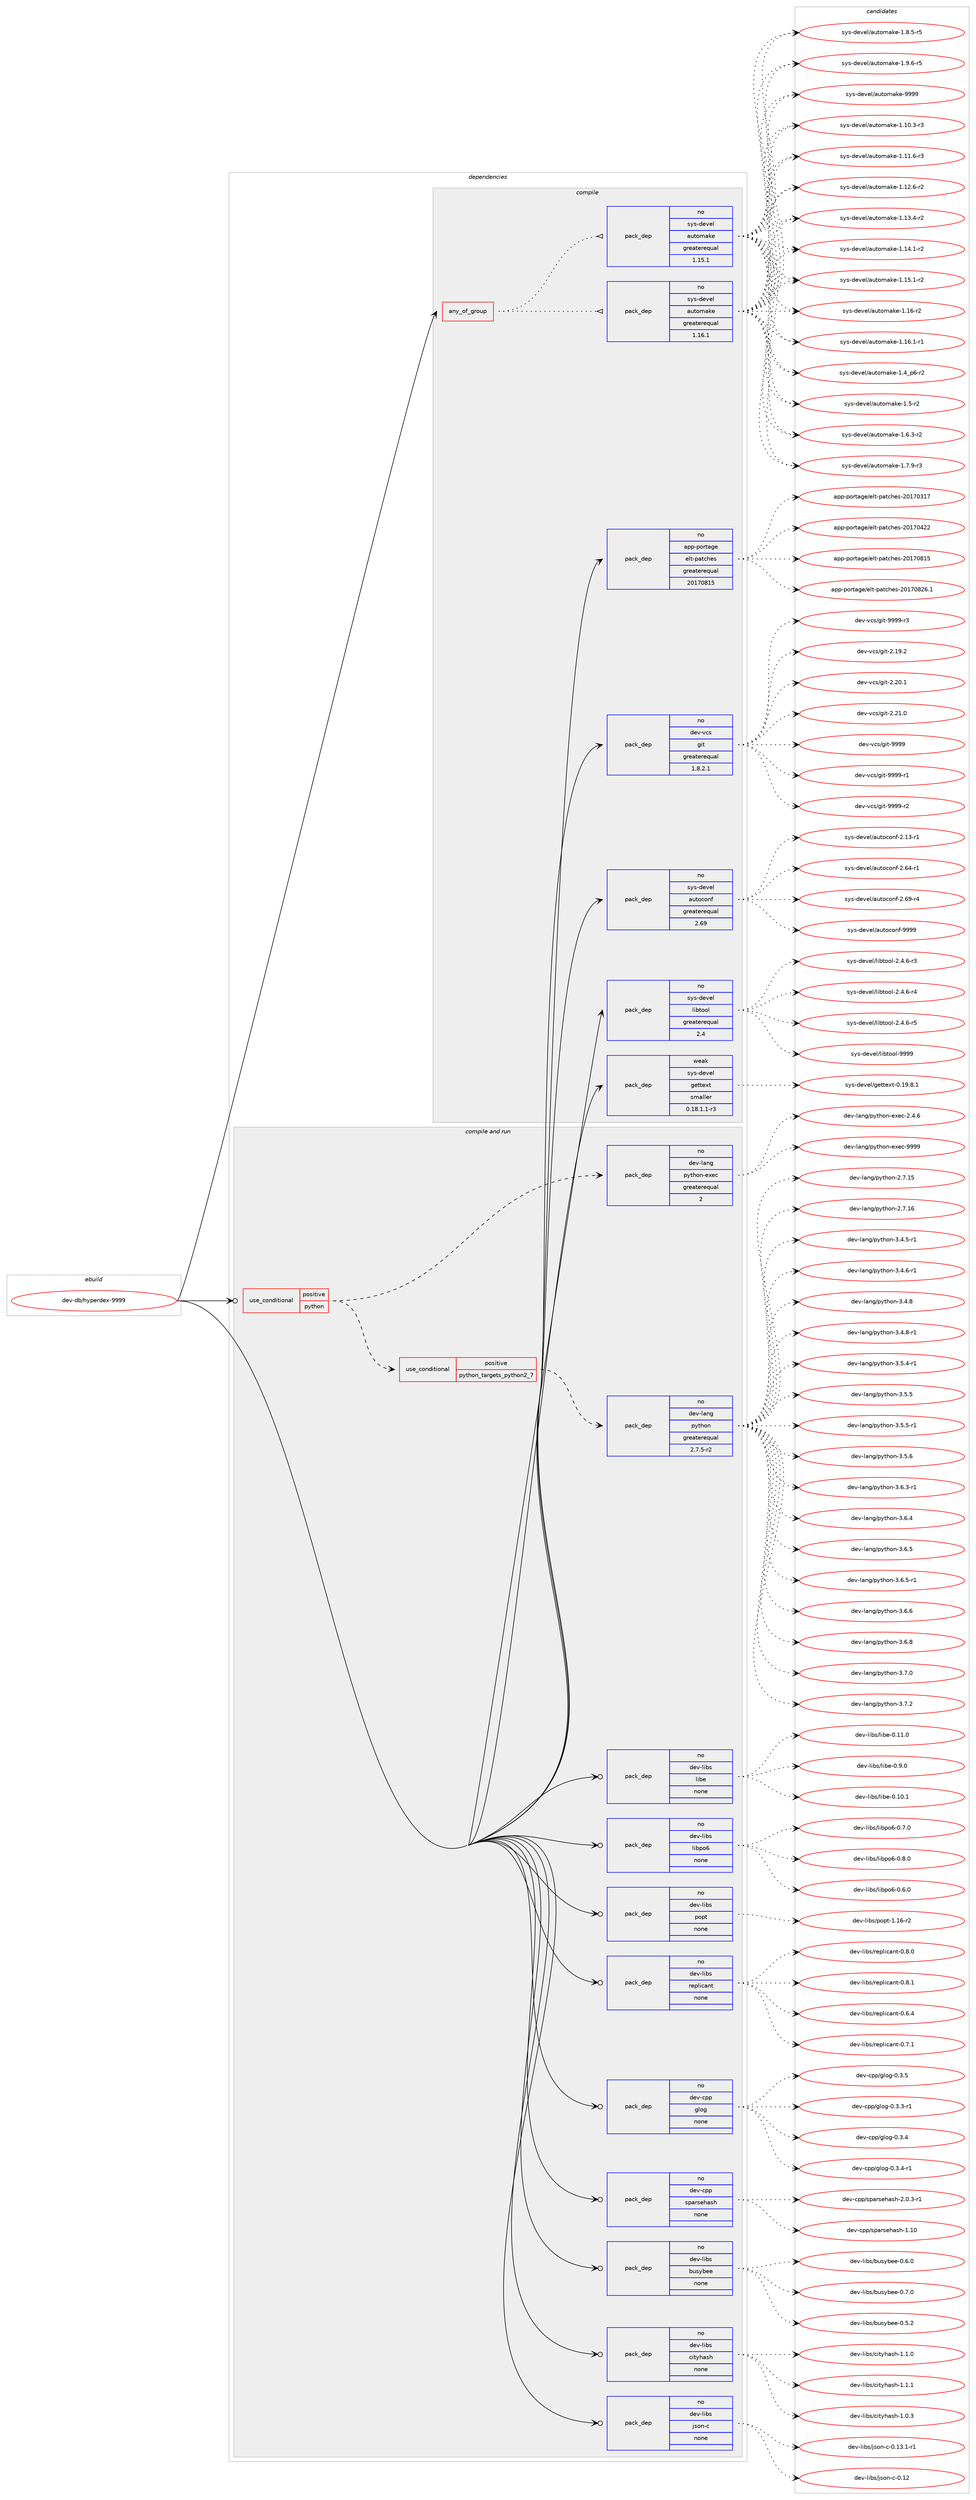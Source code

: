 digraph prolog {

# *************
# Graph options
# *************

newrank=true;
concentrate=true;
compound=true;
graph [rankdir=LR,fontname=Helvetica,fontsize=10,ranksep=1.5];#, ranksep=2.5, nodesep=0.2];
edge  [arrowhead=vee];
node  [fontname=Helvetica,fontsize=10];

# **********
# The ebuild
# **********

subgraph cluster_leftcol {
color=gray;
rank=same;
label=<<i>ebuild</i>>;
id [label="dev-db/hyperdex-9999", color=red, width=4, href="../dev-db/hyperdex-9999.svg"];
}

# ****************
# The dependencies
# ****************

subgraph cluster_midcol {
color=gray;
label=<<i>dependencies</i>>;
subgraph cluster_compile {
fillcolor="#eeeeee";
style=filled;
label=<<i>compile</i>>;
subgraph any20353 {
dependency1318242 [label=<<TABLE BORDER="0" CELLBORDER="1" CELLSPACING="0" CELLPADDING="4"><TR><TD CELLPADDING="10">any_of_group</TD></TR></TABLE>>, shape=none, color=red];subgraph pack940653 {
dependency1318243 [label=<<TABLE BORDER="0" CELLBORDER="1" CELLSPACING="0" CELLPADDING="4" WIDTH="220"><TR><TD ROWSPAN="6" CELLPADDING="30">pack_dep</TD></TR><TR><TD WIDTH="110">no</TD></TR><TR><TD>sys-devel</TD></TR><TR><TD>automake</TD></TR><TR><TD>greaterequal</TD></TR><TR><TD>1.16.1</TD></TR></TABLE>>, shape=none, color=blue];
}
dependency1318242:e -> dependency1318243:w [weight=20,style="dotted",arrowhead="oinv"];
subgraph pack940654 {
dependency1318244 [label=<<TABLE BORDER="0" CELLBORDER="1" CELLSPACING="0" CELLPADDING="4" WIDTH="220"><TR><TD ROWSPAN="6" CELLPADDING="30">pack_dep</TD></TR><TR><TD WIDTH="110">no</TD></TR><TR><TD>sys-devel</TD></TR><TR><TD>automake</TD></TR><TR><TD>greaterequal</TD></TR><TR><TD>1.15.1</TD></TR></TABLE>>, shape=none, color=blue];
}
dependency1318242:e -> dependency1318244:w [weight=20,style="dotted",arrowhead="oinv"];
}
id:e -> dependency1318242:w [weight=20,style="solid",arrowhead="vee"];
subgraph pack940655 {
dependency1318245 [label=<<TABLE BORDER="0" CELLBORDER="1" CELLSPACING="0" CELLPADDING="4" WIDTH="220"><TR><TD ROWSPAN="6" CELLPADDING="30">pack_dep</TD></TR><TR><TD WIDTH="110">no</TD></TR><TR><TD>app-portage</TD></TR><TR><TD>elt-patches</TD></TR><TR><TD>greaterequal</TD></TR><TR><TD>20170815</TD></TR></TABLE>>, shape=none, color=blue];
}
id:e -> dependency1318245:w [weight=20,style="solid",arrowhead="vee"];
subgraph pack940656 {
dependency1318246 [label=<<TABLE BORDER="0" CELLBORDER="1" CELLSPACING="0" CELLPADDING="4" WIDTH="220"><TR><TD ROWSPAN="6" CELLPADDING="30">pack_dep</TD></TR><TR><TD WIDTH="110">no</TD></TR><TR><TD>dev-vcs</TD></TR><TR><TD>git</TD></TR><TR><TD>greaterequal</TD></TR><TR><TD>1.8.2.1</TD></TR></TABLE>>, shape=none, color=blue];
}
id:e -> dependency1318246:w [weight=20,style="solid",arrowhead="vee"];
subgraph pack940657 {
dependency1318247 [label=<<TABLE BORDER="0" CELLBORDER="1" CELLSPACING="0" CELLPADDING="4" WIDTH="220"><TR><TD ROWSPAN="6" CELLPADDING="30">pack_dep</TD></TR><TR><TD WIDTH="110">no</TD></TR><TR><TD>sys-devel</TD></TR><TR><TD>autoconf</TD></TR><TR><TD>greaterequal</TD></TR><TR><TD>2.69</TD></TR></TABLE>>, shape=none, color=blue];
}
id:e -> dependency1318247:w [weight=20,style="solid",arrowhead="vee"];
subgraph pack940658 {
dependency1318248 [label=<<TABLE BORDER="0" CELLBORDER="1" CELLSPACING="0" CELLPADDING="4" WIDTH="220"><TR><TD ROWSPAN="6" CELLPADDING="30">pack_dep</TD></TR><TR><TD WIDTH="110">no</TD></TR><TR><TD>sys-devel</TD></TR><TR><TD>libtool</TD></TR><TR><TD>greaterequal</TD></TR><TR><TD>2.4</TD></TR></TABLE>>, shape=none, color=blue];
}
id:e -> dependency1318248:w [weight=20,style="solid",arrowhead="vee"];
subgraph pack940659 {
dependency1318249 [label=<<TABLE BORDER="0" CELLBORDER="1" CELLSPACING="0" CELLPADDING="4" WIDTH="220"><TR><TD ROWSPAN="6" CELLPADDING="30">pack_dep</TD></TR><TR><TD WIDTH="110">weak</TD></TR><TR><TD>sys-devel</TD></TR><TR><TD>gettext</TD></TR><TR><TD>smaller</TD></TR><TR><TD>0.18.1.1-r3</TD></TR></TABLE>>, shape=none, color=blue];
}
id:e -> dependency1318249:w [weight=20,style="solid",arrowhead="vee"];
}
subgraph cluster_compileandrun {
fillcolor="#eeeeee";
style=filled;
label=<<i>compile and run</i>>;
subgraph cond356686 {
dependency1318250 [label=<<TABLE BORDER="0" CELLBORDER="1" CELLSPACING="0" CELLPADDING="4"><TR><TD ROWSPAN="3" CELLPADDING="10">use_conditional</TD></TR><TR><TD>positive</TD></TR><TR><TD>python</TD></TR></TABLE>>, shape=none, color=red];
subgraph cond356687 {
dependency1318251 [label=<<TABLE BORDER="0" CELLBORDER="1" CELLSPACING="0" CELLPADDING="4"><TR><TD ROWSPAN="3" CELLPADDING="10">use_conditional</TD></TR><TR><TD>positive</TD></TR><TR><TD>python_targets_python2_7</TD></TR></TABLE>>, shape=none, color=red];
subgraph pack940660 {
dependency1318252 [label=<<TABLE BORDER="0" CELLBORDER="1" CELLSPACING="0" CELLPADDING="4" WIDTH="220"><TR><TD ROWSPAN="6" CELLPADDING="30">pack_dep</TD></TR><TR><TD WIDTH="110">no</TD></TR><TR><TD>dev-lang</TD></TR><TR><TD>python</TD></TR><TR><TD>greaterequal</TD></TR><TR><TD>2.7.5-r2</TD></TR></TABLE>>, shape=none, color=blue];
}
dependency1318251:e -> dependency1318252:w [weight=20,style="dashed",arrowhead="vee"];
}
dependency1318250:e -> dependency1318251:w [weight=20,style="dashed",arrowhead="vee"];
subgraph pack940661 {
dependency1318253 [label=<<TABLE BORDER="0" CELLBORDER="1" CELLSPACING="0" CELLPADDING="4" WIDTH="220"><TR><TD ROWSPAN="6" CELLPADDING="30">pack_dep</TD></TR><TR><TD WIDTH="110">no</TD></TR><TR><TD>dev-lang</TD></TR><TR><TD>python-exec</TD></TR><TR><TD>greaterequal</TD></TR><TR><TD>2</TD></TR></TABLE>>, shape=none, color=blue];
}
dependency1318250:e -> dependency1318253:w [weight=20,style="dashed",arrowhead="vee"];
}
id:e -> dependency1318250:w [weight=20,style="solid",arrowhead="odotvee"];
subgraph pack940662 {
dependency1318254 [label=<<TABLE BORDER="0" CELLBORDER="1" CELLSPACING="0" CELLPADDING="4" WIDTH="220"><TR><TD ROWSPAN="6" CELLPADDING="30">pack_dep</TD></TR><TR><TD WIDTH="110">no</TD></TR><TR><TD>dev-cpp</TD></TR><TR><TD>glog</TD></TR><TR><TD>none</TD></TR><TR><TD></TD></TR></TABLE>>, shape=none, color=blue];
}
id:e -> dependency1318254:w [weight=20,style="solid",arrowhead="odotvee"];
subgraph pack940663 {
dependency1318255 [label=<<TABLE BORDER="0" CELLBORDER="1" CELLSPACING="0" CELLPADDING="4" WIDTH="220"><TR><TD ROWSPAN="6" CELLPADDING="30">pack_dep</TD></TR><TR><TD WIDTH="110">no</TD></TR><TR><TD>dev-cpp</TD></TR><TR><TD>sparsehash</TD></TR><TR><TD>none</TD></TR><TR><TD></TD></TR></TABLE>>, shape=none, color=blue];
}
id:e -> dependency1318255:w [weight=20,style="solid",arrowhead="odotvee"];
subgraph pack940664 {
dependency1318256 [label=<<TABLE BORDER="0" CELLBORDER="1" CELLSPACING="0" CELLPADDING="4" WIDTH="220"><TR><TD ROWSPAN="6" CELLPADDING="30">pack_dep</TD></TR><TR><TD WIDTH="110">no</TD></TR><TR><TD>dev-libs</TD></TR><TR><TD>busybee</TD></TR><TR><TD>none</TD></TR><TR><TD></TD></TR></TABLE>>, shape=none, color=blue];
}
id:e -> dependency1318256:w [weight=20,style="solid",arrowhead="odotvee"];
subgraph pack940665 {
dependency1318257 [label=<<TABLE BORDER="0" CELLBORDER="1" CELLSPACING="0" CELLPADDING="4" WIDTH="220"><TR><TD ROWSPAN="6" CELLPADDING="30">pack_dep</TD></TR><TR><TD WIDTH="110">no</TD></TR><TR><TD>dev-libs</TD></TR><TR><TD>cityhash</TD></TR><TR><TD>none</TD></TR><TR><TD></TD></TR></TABLE>>, shape=none, color=blue];
}
id:e -> dependency1318257:w [weight=20,style="solid",arrowhead="odotvee"];
subgraph pack940666 {
dependency1318258 [label=<<TABLE BORDER="0" CELLBORDER="1" CELLSPACING="0" CELLPADDING="4" WIDTH="220"><TR><TD ROWSPAN="6" CELLPADDING="30">pack_dep</TD></TR><TR><TD WIDTH="110">no</TD></TR><TR><TD>dev-libs</TD></TR><TR><TD>json-c</TD></TR><TR><TD>none</TD></TR><TR><TD></TD></TR></TABLE>>, shape=none, color=blue];
}
id:e -> dependency1318258:w [weight=20,style="solid",arrowhead="odotvee"];
subgraph pack940667 {
dependency1318259 [label=<<TABLE BORDER="0" CELLBORDER="1" CELLSPACING="0" CELLPADDING="4" WIDTH="220"><TR><TD ROWSPAN="6" CELLPADDING="30">pack_dep</TD></TR><TR><TD WIDTH="110">no</TD></TR><TR><TD>dev-libs</TD></TR><TR><TD>libe</TD></TR><TR><TD>none</TD></TR><TR><TD></TD></TR></TABLE>>, shape=none, color=blue];
}
id:e -> dependency1318259:w [weight=20,style="solid",arrowhead="odotvee"];
subgraph pack940668 {
dependency1318260 [label=<<TABLE BORDER="0" CELLBORDER="1" CELLSPACING="0" CELLPADDING="4" WIDTH="220"><TR><TD ROWSPAN="6" CELLPADDING="30">pack_dep</TD></TR><TR><TD WIDTH="110">no</TD></TR><TR><TD>dev-libs</TD></TR><TR><TD>libpo6</TD></TR><TR><TD>none</TD></TR><TR><TD></TD></TR></TABLE>>, shape=none, color=blue];
}
id:e -> dependency1318260:w [weight=20,style="solid",arrowhead="odotvee"];
subgraph pack940669 {
dependency1318261 [label=<<TABLE BORDER="0" CELLBORDER="1" CELLSPACING="0" CELLPADDING="4" WIDTH="220"><TR><TD ROWSPAN="6" CELLPADDING="30">pack_dep</TD></TR><TR><TD WIDTH="110">no</TD></TR><TR><TD>dev-libs</TD></TR><TR><TD>popt</TD></TR><TR><TD>none</TD></TR><TR><TD></TD></TR></TABLE>>, shape=none, color=blue];
}
id:e -> dependency1318261:w [weight=20,style="solid",arrowhead="odotvee"];
subgraph pack940670 {
dependency1318262 [label=<<TABLE BORDER="0" CELLBORDER="1" CELLSPACING="0" CELLPADDING="4" WIDTH="220"><TR><TD ROWSPAN="6" CELLPADDING="30">pack_dep</TD></TR><TR><TD WIDTH="110">no</TD></TR><TR><TD>dev-libs</TD></TR><TR><TD>replicant</TD></TR><TR><TD>none</TD></TR><TR><TD></TD></TR></TABLE>>, shape=none, color=blue];
}
id:e -> dependency1318262:w [weight=20,style="solid",arrowhead="odotvee"];
}
subgraph cluster_run {
fillcolor="#eeeeee";
style=filled;
label=<<i>run</i>>;
}
}

# **************
# The candidates
# **************

subgraph cluster_choices {
rank=same;
color=gray;
label=<<i>candidates</i>>;

subgraph choice940653 {
color=black;
nodesep=1;
choice11512111545100101118101108479711711611110997107101454946494846514511451 [label="sys-devel/automake-1.10.3-r3", color=red, width=4,href="../sys-devel/automake-1.10.3-r3.svg"];
choice11512111545100101118101108479711711611110997107101454946494946544511451 [label="sys-devel/automake-1.11.6-r3", color=red, width=4,href="../sys-devel/automake-1.11.6-r3.svg"];
choice11512111545100101118101108479711711611110997107101454946495046544511450 [label="sys-devel/automake-1.12.6-r2", color=red, width=4,href="../sys-devel/automake-1.12.6-r2.svg"];
choice11512111545100101118101108479711711611110997107101454946495146524511450 [label="sys-devel/automake-1.13.4-r2", color=red, width=4,href="../sys-devel/automake-1.13.4-r2.svg"];
choice11512111545100101118101108479711711611110997107101454946495246494511450 [label="sys-devel/automake-1.14.1-r2", color=red, width=4,href="../sys-devel/automake-1.14.1-r2.svg"];
choice11512111545100101118101108479711711611110997107101454946495346494511450 [label="sys-devel/automake-1.15.1-r2", color=red, width=4,href="../sys-devel/automake-1.15.1-r2.svg"];
choice1151211154510010111810110847971171161111099710710145494649544511450 [label="sys-devel/automake-1.16-r2", color=red, width=4,href="../sys-devel/automake-1.16-r2.svg"];
choice11512111545100101118101108479711711611110997107101454946495446494511449 [label="sys-devel/automake-1.16.1-r1", color=red, width=4,href="../sys-devel/automake-1.16.1-r1.svg"];
choice115121115451001011181011084797117116111109971071014549465295112544511450 [label="sys-devel/automake-1.4_p6-r2", color=red, width=4,href="../sys-devel/automake-1.4_p6-r2.svg"];
choice11512111545100101118101108479711711611110997107101454946534511450 [label="sys-devel/automake-1.5-r2", color=red, width=4,href="../sys-devel/automake-1.5-r2.svg"];
choice115121115451001011181011084797117116111109971071014549465446514511450 [label="sys-devel/automake-1.6.3-r2", color=red, width=4,href="../sys-devel/automake-1.6.3-r2.svg"];
choice115121115451001011181011084797117116111109971071014549465546574511451 [label="sys-devel/automake-1.7.9-r3", color=red, width=4,href="../sys-devel/automake-1.7.9-r3.svg"];
choice115121115451001011181011084797117116111109971071014549465646534511453 [label="sys-devel/automake-1.8.5-r5", color=red, width=4,href="../sys-devel/automake-1.8.5-r5.svg"];
choice115121115451001011181011084797117116111109971071014549465746544511453 [label="sys-devel/automake-1.9.6-r5", color=red, width=4,href="../sys-devel/automake-1.9.6-r5.svg"];
choice115121115451001011181011084797117116111109971071014557575757 [label="sys-devel/automake-9999", color=red, width=4,href="../sys-devel/automake-9999.svg"];
dependency1318243:e -> choice11512111545100101118101108479711711611110997107101454946494846514511451:w [style=dotted,weight="100"];
dependency1318243:e -> choice11512111545100101118101108479711711611110997107101454946494946544511451:w [style=dotted,weight="100"];
dependency1318243:e -> choice11512111545100101118101108479711711611110997107101454946495046544511450:w [style=dotted,weight="100"];
dependency1318243:e -> choice11512111545100101118101108479711711611110997107101454946495146524511450:w [style=dotted,weight="100"];
dependency1318243:e -> choice11512111545100101118101108479711711611110997107101454946495246494511450:w [style=dotted,weight="100"];
dependency1318243:e -> choice11512111545100101118101108479711711611110997107101454946495346494511450:w [style=dotted,weight="100"];
dependency1318243:e -> choice1151211154510010111810110847971171161111099710710145494649544511450:w [style=dotted,weight="100"];
dependency1318243:e -> choice11512111545100101118101108479711711611110997107101454946495446494511449:w [style=dotted,weight="100"];
dependency1318243:e -> choice115121115451001011181011084797117116111109971071014549465295112544511450:w [style=dotted,weight="100"];
dependency1318243:e -> choice11512111545100101118101108479711711611110997107101454946534511450:w [style=dotted,weight="100"];
dependency1318243:e -> choice115121115451001011181011084797117116111109971071014549465446514511450:w [style=dotted,weight="100"];
dependency1318243:e -> choice115121115451001011181011084797117116111109971071014549465546574511451:w [style=dotted,weight="100"];
dependency1318243:e -> choice115121115451001011181011084797117116111109971071014549465646534511453:w [style=dotted,weight="100"];
dependency1318243:e -> choice115121115451001011181011084797117116111109971071014549465746544511453:w [style=dotted,weight="100"];
dependency1318243:e -> choice115121115451001011181011084797117116111109971071014557575757:w [style=dotted,weight="100"];
}
subgraph choice940654 {
color=black;
nodesep=1;
choice11512111545100101118101108479711711611110997107101454946494846514511451 [label="sys-devel/automake-1.10.3-r3", color=red, width=4,href="../sys-devel/automake-1.10.3-r3.svg"];
choice11512111545100101118101108479711711611110997107101454946494946544511451 [label="sys-devel/automake-1.11.6-r3", color=red, width=4,href="../sys-devel/automake-1.11.6-r3.svg"];
choice11512111545100101118101108479711711611110997107101454946495046544511450 [label="sys-devel/automake-1.12.6-r2", color=red, width=4,href="../sys-devel/automake-1.12.6-r2.svg"];
choice11512111545100101118101108479711711611110997107101454946495146524511450 [label="sys-devel/automake-1.13.4-r2", color=red, width=4,href="../sys-devel/automake-1.13.4-r2.svg"];
choice11512111545100101118101108479711711611110997107101454946495246494511450 [label="sys-devel/automake-1.14.1-r2", color=red, width=4,href="../sys-devel/automake-1.14.1-r2.svg"];
choice11512111545100101118101108479711711611110997107101454946495346494511450 [label="sys-devel/automake-1.15.1-r2", color=red, width=4,href="../sys-devel/automake-1.15.1-r2.svg"];
choice1151211154510010111810110847971171161111099710710145494649544511450 [label="sys-devel/automake-1.16-r2", color=red, width=4,href="../sys-devel/automake-1.16-r2.svg"];
choice11512111545100101118101108479711711611110997107101454946495446494511449 [label="sys-devel/automake-1.16.1-r1", color=red, width=4,href="../sys-devel/automake-1.16.1-r1.svg"];
choice115121115451001011181011084797117116111109971071014549465295112544511450 [label="sys-devel/automake-1.4_p6-r2", color=red, width=4,href="../sys-devel/automake-1.4_p6-r2.svg"];
choice11512111545100101118101108479711711611110997107101454946534511450 [label="sys-devel/automake-1.5-r2", color=red, width=4,href="../sys-devel/automake-1.5-r2.svg"];
choice115121115451001011181011084797117116111109971071014549465446514511450 [label="sys-devel/automake-1.6.3-r2", color=red, width=4,href="../sys-devel/automake-1.6.3-r2.svg"];
choice115121115451001011181011084797117116111109971071014549465546574511451 [label="sys-devel/automake-1.7.9-r3", color=red, width=4,href="../sys-devel/automake-1.7.9-r3.svg"];
choice115121115451001011181011084797117116111109971071014549465646534511453 [label="sys-devel/automake-1.8.5-r5", color=red, width=4,href="../sys-devel/automake-1.8.5-r5.svg"];
choice115121115451001011181011084797117116111109971071014549465746544511453 [label="sys-devel/automake-1.9.6-r5", color=red, width=4,href="../sys-devel/automake-1.9.6-r5.svg"];
choice115121115451001011181011084797117116111109971071014557575757 [label="sys-devel/automake-9999", color=red, width=4,href="../sys-devel/automake-9999.svg"];
dependency1318244:e -> choice11512111545100101118101108479711711611110997107101454946494846514511451:w [style=dotted,weight="100"];
dependency1318244:e -> choice11512111545100101118101108479711711611110997107101454946494946544511451:w [style=dotted,weight="100"];
dependency1318244:e -> choice11512111545100101118101108479711711611110997107101454946495046544511450:w [style=dotted,weight="100"];
dependency1318244:e -> choice11512111545100101118101108479711711611110997107101454946495146524511450:w [style=dotted,weight="100"];
dependency1318244:e -> choice11512111545100101118101108479711711611110997107101454946495246494511450:w [style=dotted,weight="100"];
dependency1318244:e -> choice11512111545100101118101108479711711611110997107101454946495346494511450:w [style=dotted,weight="100"];
dependency1318244:e -> choice1151211154510010111810110847971171161111099710710145494649544511450:w [style=dotted,weight="100"];
dependency1318244:e -> choice11512111545100101118101108479711711611110997107101454946495446494511449:w [style=dotted,weight="100"];
dependency1318244:e -> choice115121115451001011181011084797117116111109971071014549465295112544511450:w [style=dotted,weight="100"];
dependency1318244:e -> choice11512111545100101118101108479711711611110997107101454946534511450:w [style=dotted,weight="100"];
dependency1318244:e -> choice115121115451001011181011084797117116111109971071014549465446514511450:w [style=dotted,weight="100"];
dependency1318244:e -> choice115121115451001011181011084797117116111109971071014549465546574511451:w [style=dotted,weight="100"];
dependency1318244:e -> choice115121115451001011181011084797117116111109971071014549465646534511453:w [style=dotted,weight="100"];
dependency1318244:e -> choice115121115451001011181011084797117116111109971071014549465746544511453:w [style=dotted,weight="100"];
dependency1318244:e -> choice115121115451001011181011084797117116111109971071014557575757:w [style=dotted,weight="100"];
}
subgraph choice940655 {
color=black;
nodesep=1;
choice97112112451121111141169710310147101108116451129711699104101115455048495548514955 [label="app-portage/elt-patches-20170317", color=red, width=4,href="../app-portage/elt-patches-20170317.svg"];
choice97112112451121111141169710310147101108116451129711699104101115455048495548525050 [label="app-portage/elt-patches-20170422", color=red, width=4,href="../app-portage/elt-patches-20170422.svg"];
choice97112112451121111141169710310147101108116451129711699104101115455048495548564953 [label="app-portage/elt-patches-20170815", color=red, width=4,href="../app-portage/elt-patches-20170815.svg"];
choice971121124511211111411697103101471011081164511297116991041011154550484955485650544649 [label="app-portage/elt-patches-20170826.1", color=red, width=4,href="../app-portage/elt-patches-20170826.1.svg"];
dependency1318245:e -> choice97112112451121111141169710310147101108116451129711699104101115455048495548514955:w [style=dotted,weight="100"];
dependency1318245:e -> choice97112112451121111141169710310147101108116451129711699104101115455048495548525050:w [style=dotted,weight="100"];
dependency1318245:e -> choice97112112451121111141169710310147101108116451129711699104101115455048495548564953:w [style=dotted,weight="100"];
dependency1318245:e -> choice971121124511211111411697103101471011081164511297116991041011154550484955485650544649:w [style=dotted,weight="100"];
}
subgraph choice940656 {
color=black;
nodesep=1;
choice10010111845118991154710310511645504649574650 [label="dev-vcs/git-2.19.2", color=red, width=4,href="../dev-vcs/git-2.19.2.svg"];
choice10010111845118991154710310511645504650484649 [label="dev-vcs/git-2.20.1", color=red, width=4,href="../dev-vcs/git-2.20.1.svg"];
choice10010111845118991154710310511645504650494648 [label="dev-vcs/git-2.21.0", color=red, width=4,href="../dev-vcs/git-2.21.0.svg"];
choice1001011184511899115471031051164557575757 [label="dev-vcs/git-9999", color=red, width=4,href="../dev-vcs/git-9999.svg"];
choice10010111845118991154710310511645575757574511449 [label="dev-vcs/git-9999-r1", color=red, width=4,href="../dev-vcs/git-9999-r1.svg"];
choice10010111845118991154710310511645575757574511450 [label="dev-vcs/git-9999-r2", color=red, width=4,href="../dev-vcs/git-9999-r2.svg"];
choice10010111845118991154710310511645575757574511451 [label="dev-vcs/git-9999-r3", color=red, width=4,href="../dev-vcs/git-9999-r3.svg"];
dependency1318246:e -> choice10010111845118991154710310511645504649574650:w [style=dotted,weight="100"];
dependency1318246:e -> choice10010111845118991154710310511645504650484649:w [style=dotted,weight="100"];
dependency1318246:e -> choice10010111845118991154710310511645504650494648:w [style=dotted,weight="100"];
dependency1318246:e -> choice1001011184511899115471031051164557575757:w [style=dotted,weight="100"];
dependency1318246:e -> choice10010111845118991154710310511645575757574511449:w [style=dotted,weight="100"];
dependency1318246:e -> choice10010111845118991154710310511645575757574511450:w [style=dotted,weight="100"];
dependency1318246:e -> choice10010111845118991154710310511645575757574511451:w [style=dotted,weight="100"];
}
subgraph choice940657 {
color=black;
nodesep=1;
choice1151211154510010111810110847971171161119911111010245504649514511449 [label="sys-devel/autoconf-2.13-r1", color=red, width=4,href="../sys-devel/autoconf-2.13-r1.svg"];
choice1151211154510010111810110847971171161119911111010245504654524511449 [label="sys-devel/autoconf-2.64-r1", color=red, width=4,href="../sys-devel/autoconf-2.64-r1.svg"];
choice1151211154510010111810110847971171161119911111010245504654574511452 [label="sys-devel/autoconf-2.69-r4", color=red, width=4,href="../sys-devel/autoconf-2.69-r4.svg"];
choice115121115451001011181011084797117116111991111101024557575757 [label="sys-devel/autoconf-9999", color=red, width=4,href="../sys-devel/autoconf-9999.svg"];
dependency1318247:e -> choice1151211154510010111810110847971171161119911111010245504649514511449:w [style=dotted,weight="100"];
dependency1318247:e -> choice1151211154510010111810110847971171161119911111010245504654524511449:w [style=dotted,weight="100"];
dependency1318247:e -> choice1151211154510010111810110847971171161119911111010245504654574511452:w [style=dotted,weight="100"];
dependency1318247:e -> choice115121115451001011181011084797117116111991111101024557575757:w [style=dotted,weight="100"];
}
subgraph choice940658 {
color=black;
nodesep=1;
choice1151211154510010111810110847108105981161111111084550465246544511451 [label="sys-devel/libtool-2.4.6-r3", color=red, width=4,href="../sys-devel/libtool-2.4.6-r3.svg"];
choice1151211154510010111810110847108105981161111111084550465246544511452 [label="sys-devel/libtool-2.4.6-r4", color=red, width=4,href="../sys-devel/libtool-2.4.6-r4.svg"];
choice1151211154510010111810110847108105981161111111084550465246544511453 [label="sys-devel/libtool-2.4.6-r5", color=red, width=4,href="../sys-devel/libtool-2.4.6-r5.svg"];
choice1151211154510010111810110847108105981161111111084557575757 [label="sys-devel/libtool-9999", color=red, width=4,href="../sys-devel/libtool-9999.svg"];
dependency1318248:e -> choice1151211154510010111810110847108105981161111111084550465246544511451:w [style=dotted,weight="100"];
dependency1318248:e -> choice1151211154510010111810110847108105981161111111084550465246544511452:w [style=dotted,weight="100"];
dependency1318248:e -> choice1151211154510010111810110847108105981161111111084550465246544511453:w [style=dotted,weight="100"];
dependency1318248:e -> choice1151211154510010111810110847108105981161111111084557575757:w [style=dotted,weight="100"];
}
subgraph choice940659 {
color=black;
nodesep=1;
choice1151211154510010111810110847103101116116101120116454846495746564649 [label="sys-devel/gettext-0.19.8.1", color=red, width=4,href="../sys-devel/gettext-0.19.8.1.svg"];
dependency1318249:e -> choice1151211154510010111810110847103101116116101120116454846495746564649:w [style=dotted,weight="100"];
}
subgraph choice940660 {
color=black;
nodesep=1;
choice10010111845108971101034711212111610411111045504655464953 [label="dev-lang/python-2.7.15", color=red, width=4,href="../dev-lang/python-2.7.15.svg"];
choice10010111845108971101034711212111610411111045504655464954 [label="dev-lang/python-2.7.16", color=red, width=4,href="../dev-lang/python-2.7.16.svg"];
choice1001011184510897110103471121211161041111104551465246534511449 [label="dev-lang/python-3.4.5-r1", color=red, width=4,href="../dev-lang/python-3.4.5-r1.svg"];
choice1001011184510897110103471121211161041111104551465246544511449 [label="dev-lang/python-3.4.6-r1", color=red, width=4,href="../dev-lang/python-3.4.6-r1.svg"];
choice100101118451089711010347112121116104111110455146524656 [label="dev-lang/python-3.4.8", color=red, width=4,href="../dev-lang/python-3.4.8.svg"];
choice1001011184510897110103471121211161041111104551465246564511449 [label="dev-lang/python-3.4.8-r1", color=red, width=4,href="../dev-lang/python-3.4.8-r1.svg"];
choice1001011184510897110103471121211161041111104551465346524511449 [label="dev-lang/python-3.5.4-r1", color=red, width=4,href="../dev-lang/python-3.5.4-r1.svg"];
choice100101118451089711010347112121116104111110455146534653 [label="dev-lang/python-3.5.5", color=red, width=4,href="../dev-lang/python-3.5.5.svg"];
choice1001011184510897110103471121211161041111104551465346534511449 [label="dev-lang/python-3.5.5-r1", color=red, width=4,href="../dev-lang/python-3.5.5-r1.svg"];
choice100101118451089711010347112121116104111110455146534654 [label="dev-lang/python-3.5.6", color=red, width=4,href="../dev-lang/python-3.5.6.svg"];
choice1001011184510897110103471121211161041111104551465446514511449 [label="dev-lang/python-3.6.3-r1", color=red, width=4,href="../dev-lang/python-3.6.3-r1.svg"];
choice100101118451089711010347112121116104111110455146544652 [label="dev-lang/python-3.6.4", color=red, width=4,href="../dev-lang/python-3.6.4.svg"];
choice100101118451089711010347112121116104111110455146544653 [label="dev-lang/python-3.6.5", color=red, width=4,href="../dev-lang/python-3.6.5.svg"];
choice1001011184510897110103471121211161041111104551465446534511449 [label="dev-lang/python-3.6.5-r1", color=red, width=4,href="../dev-lang/python-3.6.5-r1.svg"];
choice100101118451089711010347112121116104111110455146544654 [label="dev-lang/python-3.6.6", color=red, width=4,href="../dev-lang/python-3.6.6.svg"];
choice100101118451089711010347112121116104111110455146544656 [label="dev-lang/python-3.6.8", color=red, width=4,href="../dev-lang/python-3.6.8.svg"];
choice100101118451089711010347112121116104111110455146554648 [label="dev-lang/python-3.7.0", color=red, width=4,href="../dev-lang/python-3.7.0.svg"];
choice100101118451089711010347112121116104111110455146554650 [label="dev-lang/python-3.7.2", color=red, width=4,href="../dev-lang/python-3.7.2.svg"];
dependency1318252:e -> choice10010111845108971101034711212111610411111045504655464953:w [style=dotted,weight="100"];
dependency1318252:e -> choice10010111845108971101034711212111610411111045504655464954:w [style=dotted,weight="100"];
dependency1318252:e -> choice1001011184510897110103471121211161041111104551465246534511449:w [style=dotted,weight="100"];
dependency1318252:e -> choice1001011184510897110103471121211161041111104551465246544511449:w [style=dotted,weight="100"];
dependency1318252:e -> choice100101118451089711010347112121116104111110455146524656:w [style=dotted,weight="100"];
dependency1318252:e -> choice1001011184510897110103471121211161041111104551465246564511449:w [style=dotted,weight="100"];
dependency1318252:e -> choice1001011184510897110103471121211161041111104551465346524511449:w [style=dotted,weight="100"];
dependency1318252:e -> choice100101118451089711010347112121116104111110455146534653:w [style=dotted,weight="100"];
dependency1318252:e -> choice1001011184510897110103471121211161041111104551465346534511449:w [style=dotted,weight="100"];
dependency1318252:e -> choice100101118451089711010347112121116104111110455146534654:w [style=dotted,weight="100"];
dependency1318252:e -> choice1001011184510897110103471121211161041111104551465446514511449:w [style=dotted,weight="100"];
dependency1318252:e -> choice100101118451089711010347112121116104111110455146544652:w [style=dotted,weight="100"];
dependency1318252:e -> choice100101118451089711010347112121116104111110455146544653:w [style=dotted,weight="100"];
dependency1318252:e -> choice1001011184510897110103471121211161041111104551465446534511449:w [style=dotted,weight="100"];
dependency1318252:e -> choice100101118451089711010347112121116104111110455146544654:w [style=dotted,weight="100"];
dependency1318252:e -> choice100101118451089711010347112121116104111110455146544656:w [style=dotted,weight="100"];
dependency1318252:e -> choice100101118451089711010347112121116104111110455146554648:w [style=dotted,weight="100"];
dependency1318252:e -> choice100101118451089711010347112121116104111110455146554650:w [style=dotted,weight="100"];
}
subgraph choice940661 {
color=black;
nodesep=1;
choice1001011184510897110103471121211161041111104510112010199455046524654 [label="dev-lang/python-exec-2.4.6", color=red, width=4,href="../dev-lang/python-exec-2.4.6.svg"];
choice10010111845108971101034711212111610411111045101120101994557575757 [label="dev-lang/python-exec-9999", color=red, width=4,href="../dev-lang/python-exec-9999.svg"];
dependency1318253:e -> choice1001011184510897110103471121211161041111104510112010199455046524654:w [style=dotted,weight="100"];
dependency1318253:e -> choice10010111845108971101034711212111610411111045101120101994557575757:w [style=dotted,weight="100"];
}
subgraph choice940662 {
color=black;
nodesep=1;
choice1001011184599112112471031081111034548465146514511449 [label="dev-cpp/glog-0.3.3-r1", color=red, width=4,href="../dev-cpp/glog-0.3.3-r1.svg"];
choice100101118459911211247103108111103454846514652 [label="dev-cpp/glog-0.3.4", color=red, width=4,href="../dev-cpp/glog-0.3.4.svg"];
choice1001011184599112112471031081111034548465146524511449 [label="dev-cpp/glog-0.3.4-r1", color=red, width=4,href="../dev-cpp/glog-0.3.4-r1.svg"];
choice100101118459911211247103108111103454846514653 [label="dev-cpp/glog-0.3.5", color=red, width=4,href="../dev-cpp/glog-0.3.5.svg"];
dependency1318254:e -> choice1001011184599112112471031081111034548465146514511449:w [style=dotted,weight="100"];
dependency1318254:e -> choice100101118459911211247103108111103454846514652:w [style=dotted,weight="100"];
dependency1318254:e -> choice1001011184599112112471031081111034548465146524511449:w [style=dotted,weight="100"];
dependency1318254:e -> choice100101118459911211247103108111103454846514653:w [style=dotted,weight="100"];
}
subgraph choice940663 {
color=black;
nodesep=1;
choice10010111845991121124711511297114115101104971151044549464948 [label="dev-cpp/sparsehash-1.10", color=red, width=4,href="../dev-cpp/sparsehash-1.10.svg"];
choice10010111845991121124711511297114115101104971151044550464846514511449 [label="dev-cpp/sparsehash-2.0.3-r1", color=red, width=4,href="../dev-cpp/sparsehash-2.0.3-r1.svg"];
dependency1318255:e -> choice10010111845991121124711511297114115101104971151044549464948:w [style=dotted,weight="100"];
dependency1318255:e -> choice10010111845991121124711511297114115101104971151044550464846514511449:w [style=dotted,weight="100"];
}
subgraph choice940664 {
color=black;
nodesep=1;
choice1001011184510810598115479811711512198101101454846534650 [label="dev-libs/busybee-0.5.2", color=red, width=4,href="../dev-libs/busybee-0.5.2.svg"];
choice1001011184510810598115479811711512198101101454846544648 [label="dev-libs/busybee-0.6.0", color=red, width=4,href="../dev-libs/busybee-0.6.0.svg"];
choice1001011184510810598115479811711512198101101454846554648 [label="dev-libs/busybee-0.7.0", color=red, width=4,href="../dev-libs/busybee-0.7.0.svg"];
dependency1318256:e -> choice1001011184510810598115479811711512198101101454846534650:w [style=dotted,weight="100"];
dependency1318256:e -> choice1001011184510810598115479811711512198101101454846544648:w [style=dotted,weight="100"];
dependency1318256:e -> choice1001011184510810598115479811711512198101101454846554648:w [style=dotted,weight="100"];
}
subgraph choice940665 {
color=black;
nodesep=1;
choice1001011184510810598115479910511612110497115104454946484651 [label="dev-libs/cityhash-1.0.3", color=red, width=4,href="../dev-libs/cityhash-1.0.3.svg"];
choice1001011184510810598115479910511612110497115104454946494648 [label="dev-libs/cityhash-1.1.0", color=red, width=4,href="../dev-libs/cityhash-1.1.0.svg"];
choice1001011184510810598115479910511612110497115104454946494649 [label="dev-libs/cityhash-1.1.1", color=red, width=4,href="../dev-libs/cityhash-1.1.1.svg"];
dependency1318257:e -> choice1001011184510810598115479910511612110497115104454946484651:w [style=dotted,weight="100"];
dependency1318257:e -> choice1001011184510810598115479910511612110497115104454946494648:w [style=dotted,weight="100"];
dependency1318257:e -> choice1001011184510810598115479910511612110497115104454946494649:w [style=dotted,weight="100"];
}
subgraph choice940666 {
color=black;
nodesep=1;
choice10010111845108105981154710611511111045994548464950 [label="dev-libs/json-c-0.12", color=red, width=4,href="../dev-libs/json-c-0.12.svg"];
choice1001011184510810598115471061151111104599454846495146494511449 [label="dev-libs/json-c-0.13.1-r1", color=red, width=4,href="../dev-libs/json-c-0.13.1-r1.svg"];
dependency1318258:e -> choice10010111845108105981154710611511111045994548464950:w [style=dotted,weight="100"];
dependency1318258:e -> choice1001011184510810598115471061151111104599454846495146494511449:w [style=dotted,weight="100"];
}
subgraph choice940667 {
color=black;
nodesep=1;
choice1001011184510810598115471081059810145484649484649 [label="dev-libs/libe-0.10.1", color=red, width=4,href="../dev-libs/libe-0.10.1.svg"];
choice1001011184510810598115471081059810145484649494648 [label="dev-libs/libe-0.11.0", color=red, width=4,href="../dev-libs/libe-0.11.0.svg"];
choice10010111845108105981154710810598101454846574648 [label="dev-libs/libe-0.9.0", color=red, width=4,href="../dev-libs/libe-0.9.0.svg"];
dependency1318259:e -> choice1001011184510810598115471081059810145484649484649:w [style=dotted,weight="100"];
dependency1318259:e -> choice1001011184510810598115471081059810145484649494648:w [style=dotted,weight="100"];
dependency1318259:e -> choice10010111845108105981154710810598101454846574648:w [style=dotted,weight="100"];
}
subgraph choice940668 {
color=black;
nodesep=1;
choice1001011184510810598115471081059811211154454846544648 [label="dev-libs/libpo6-0.6.0", color=red, width=4,href="../dev-libs/libpo6-0.6.0.svg"];
choice1001011184510810598115471081059811211154454846554648 [label="dev-libs/libpo6-0.7.0", color=red, width=4,href="../dev-libs/libpo6-0.7.0.svg"];
choice1001011184510810598115471081059811211154454846564648 [label="dev-libs/libpo6-0.8.0", color=red, width=4,href="../dev-libs/libpo6-0.8.0.svg"];
dependency1318260:e -> choice1001011184510810598115471081059811211154454846544648:w [style=dotted,weight="100"];
dependency1318260:e -> choice1001011184510810598115471081059811211154454846554648:w [style=dotted,weight="100"];
dependency1318260:e -> choice1001011184510810598115471081059811211154454846564648:w [style=dotted,weight="100"];
}
subgraph choice940669 {
color=black;
nodesep=1;
choice10010111845108105981154711211111211645494649544511450 [label="dev-libs/popt-1.16-r2", color=red, width=4,href="../dev-libs/popt-1.16-r2.svg"];
dependency1318261:e -> choice10010111845108105981154711211111211645494649544511450:w [style=dotted,weight="100"];
}
subgraph choice940670 {
color=black;
nodesep=1;
choice1001011184510810598115471141011121081059997110116454846544652 [label="dev-libs/replicant-0.6.4", color=red, width=4,href="../dev-libs/replicant-0.6.4.svg"];
choice1001011184510810598115471141011121081059997110116454846554649 [label="dev-libs/replicant-0.7.1", color=red, width=4,href="../dev-libs/replicant-0.7.1.svg"];
choice1001011184510810598115471141011121081059997110116454846564648 [label="dev-libs/replicant-0.8.0", color=red, width=4,href="../dev-libs/replicant-0.8.0.svg"];
choice1001011184510810598115471141011121081059997110116454846564649 [label="dev-libs/replicant-0.8.1", color=red, width=4,href="../dev-libs/replicant-0.8.1.svg"];
dependency1318262:e -> choice1001011184510810598115471141011121081059997110116454846544652:w [style=dotted,weight="100"];
dependency1318262:e -> choice1001011184510810598115471141011121081059997110116454846554649:w [style=dotted,weight="100"];
dependency1318262:e -> choice1001011184510810598115471141011121081059997110116454846564648:w [style=dotted,weight="100"];
dependency1318262:e -> choice1001011184510810598115471141011121081059997110116454846564649:w [style=dotted,weight="100"];
}
}

}
